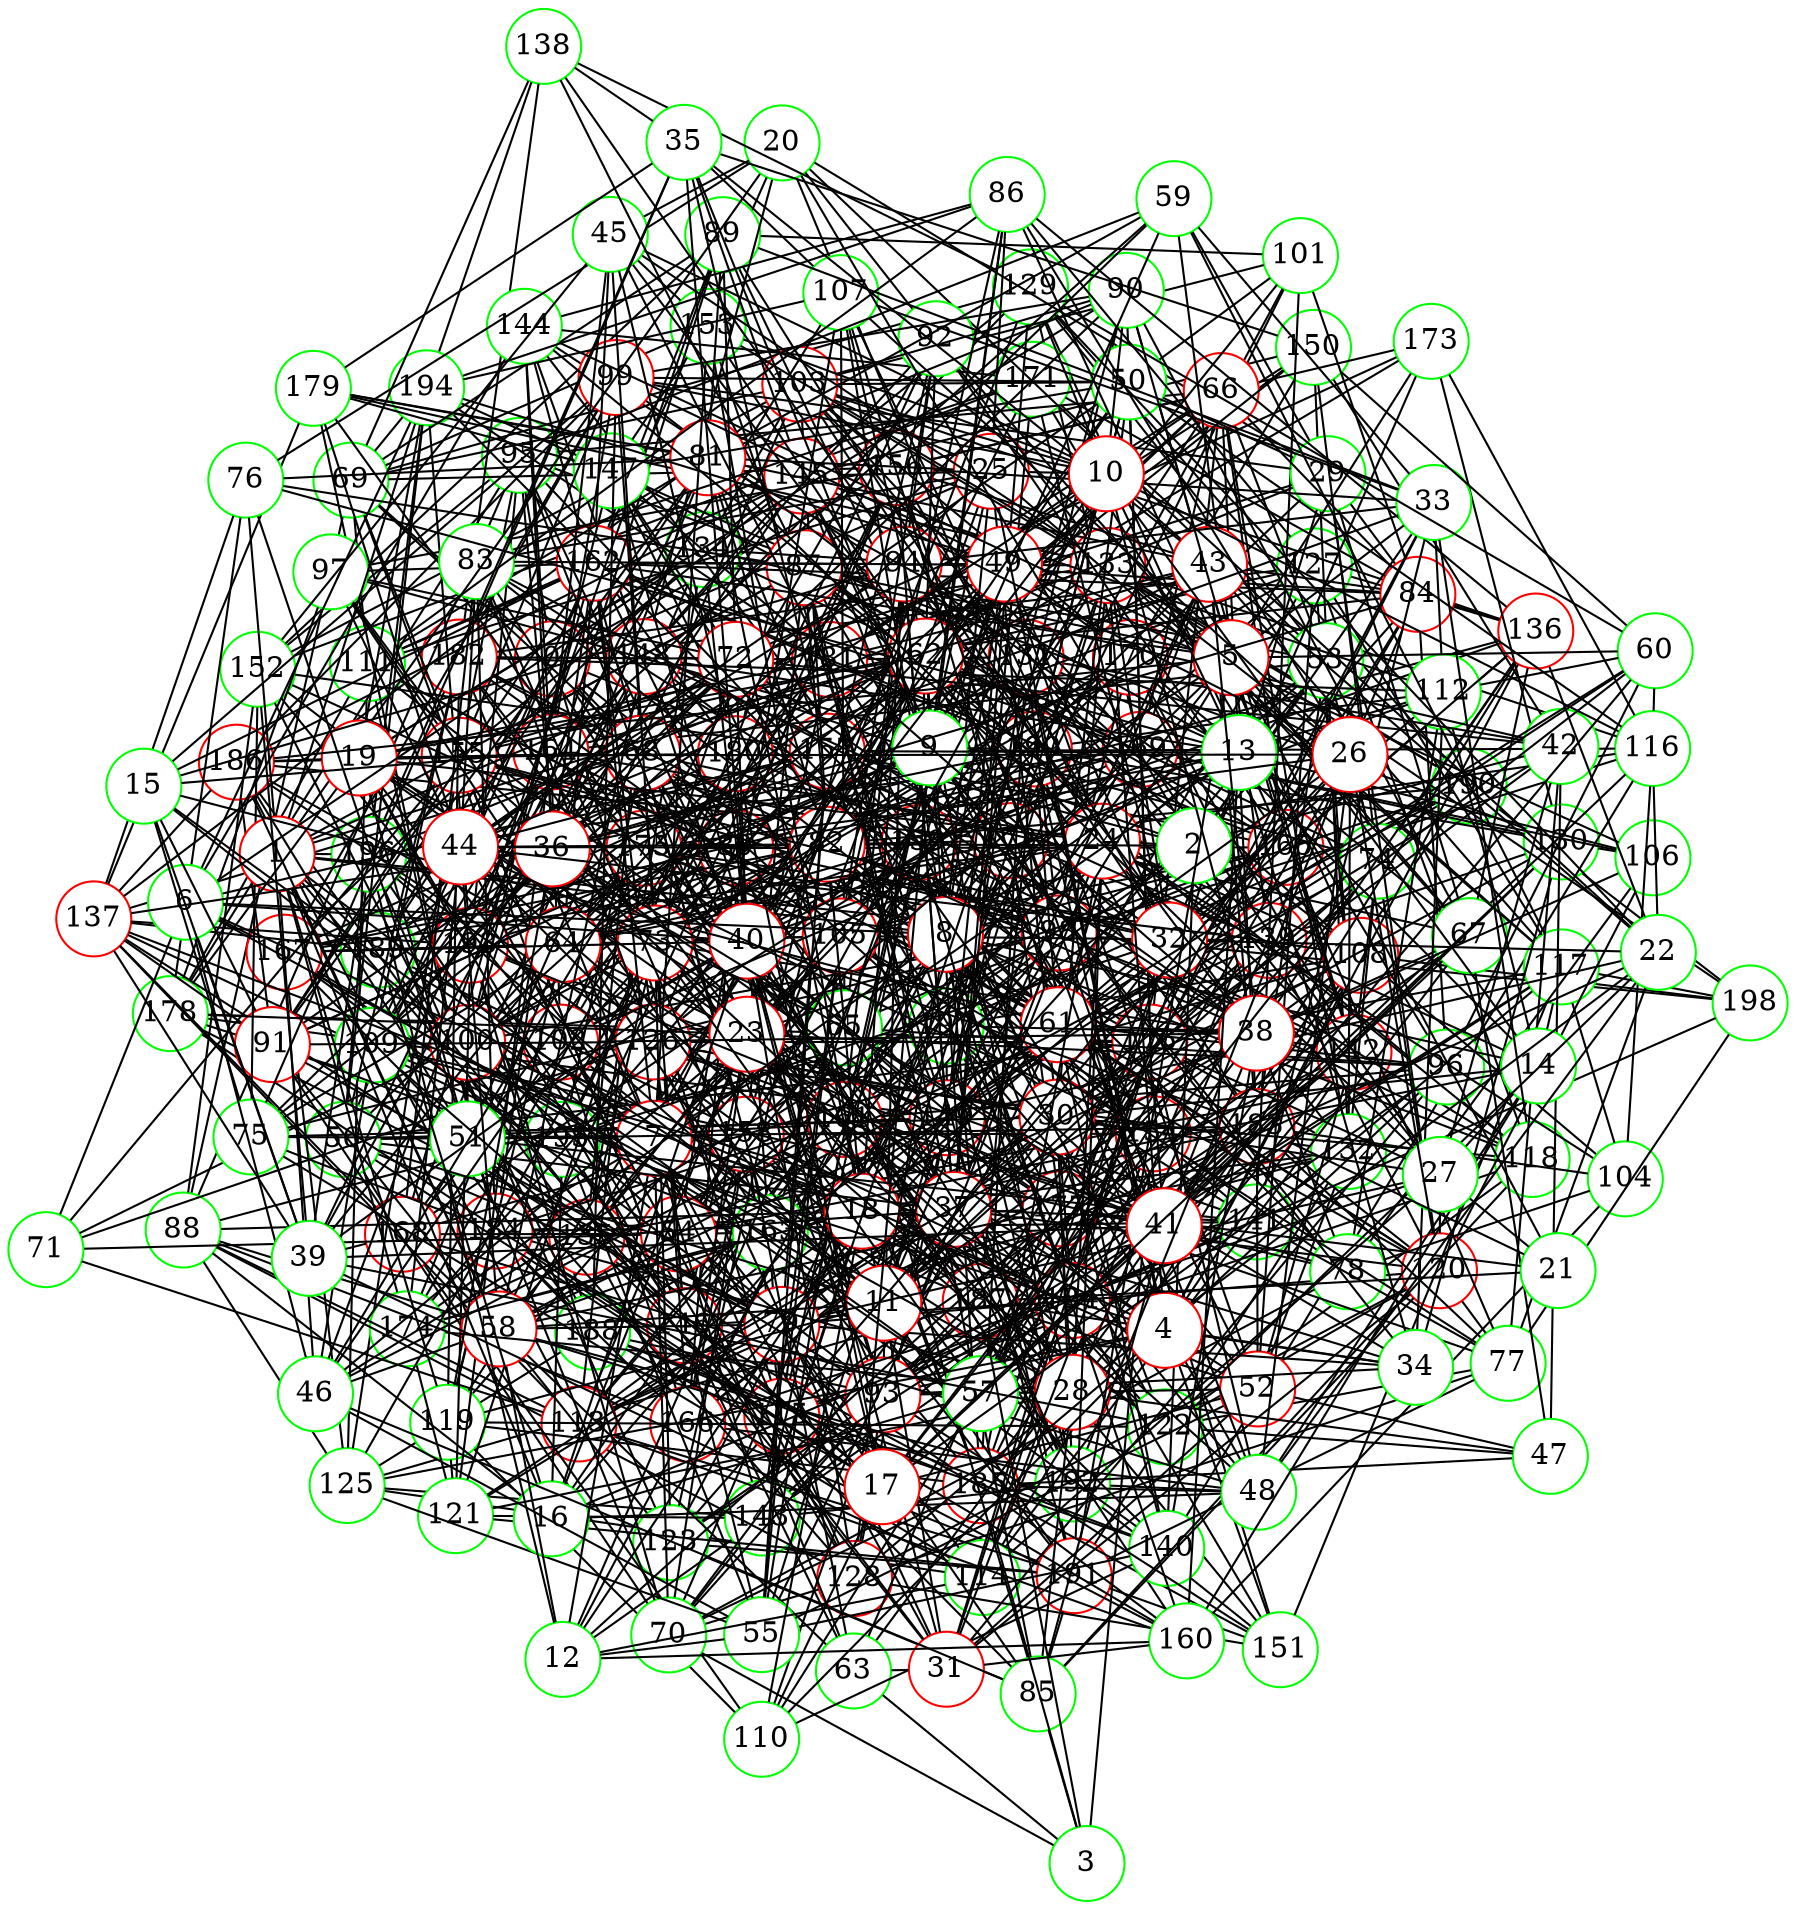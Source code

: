 graph {
graph ["layout"="fdp"]
node ["style"="filled","fillcolor"="white","fixedsize"="true","shape"="circle"]
"0" ["color"="red"]
"69" ["color"="green"]
"129" ["color"="green"]
"165" ["color"="red"]
"195" ["color"="green"]
"175" ["color"="red"]
"199" ["color"="red"]
"176" ["color"="red"]
"178" ["color"="green"]
"182" ["color"="red"]
"179" ["color"="green"]
"184" ["color"="red"]
"188" ["color"="green"]
"193" ["color"="red"]
"194" ["color"="green"]
"196" ["color"="green"]
"190" ["color"="green"]
"197" ["color"="green"]
"198" ["color"="green"]
"177" ["color"="red"]
"134" ["color"="green"]
"135" ["color"="red"]
"166" ["color"="red"]
"191" ["color"="red"]
"148" ["color"="red"]
"186" ["color"="red"]
"167" ["color"="red"]
"169" ["color"="red"]
"180" ["color"="red"]
"192" ["color"="green"]
"168" ["color"="red"]
"181" ["color"="red"]
"138" ["color"="green"]
"189" ["color"="green"]
"102" ["color"="red"]
"131" ["color"="red"]
"144" ["color"="green"]
"164" ["color"="red"]
"171" ["color"="green"]
"158" ["color"="red"]
"159" ["color"="red"]
"149" ["color"="red"]
"172" ["color"="red"]
"157" ["color"="red"]
"185" ["color"="red"]
"132" ["color"="green"]
"146" ["color"="red"]
"151" ["color"="green"]
"161" ["color"="red"]
"155" ["color"="red"]
"150" ["color"="green"]
"170" ["color"="red"]
"114" ["color"="green"]
"125" ["color"="green"]
"187" ["color"="red"]
"143" ["color"="green"]
"183" ["color"="red"]
"154" ["color"="red"]
"152" ["color"="green"]
"103" ["color"="red"]
"136" ["color"="red"]
"137" ["color"="red"]
"139" ["color"="red"]
"174" ["color"="green"]
"156" ["color"="red"]
"173" ["color"="green"]
"111" ["color"="green"]
"145" ["color"="red"]
"162" ["color"="red"]
"88" ["color"="green"]
"128" ["color"="red"]
"113" ["color"="red"]
"160" ["color"="green"]
"142" ["color"="red"]
"115" ["color"="red"]
"140" ["color"="green"]
"141" ["color"="green"]
"118" ["color"="green"]
"122" ["color"="green"]
"127" ["color"="green"]
"123" ["color"="green"]
"95" ["color"="green"]
"130" ["color"="green"]
"89" ["color"="green"]
"98" ["color"="red"]
"100" ["color"="red"]
"147" ["color"="green"]
"153" ["color"="green"]
"124" ["color"="red"]
"116" ["color"="green"]
"133" ["color"="red"]
"101" ["color"="green"]
"80" ["color"="red"]
"20" ["color"="green"]
"53" ["color"="green"]
"66" ["color"="red"]
"68" ["color"="red"]
"99" ["color"="red"]
"108" ["color"="red"]
"163" ["color"="green"]
"120" ["color"="red"]
"90" ["color"="green"]
"84" ["color"="red"]
"96" ["color"="green"]
"54" ["color"="red"]
"65" ["color"="green"]
"107" ["color"="green"]
"109" ["color"="green"]
"82" ["color"="red"]
"87" ["color"="red"]
"119" ["color"="green"]
"121" ["color"="green"]
"85" ["color"="green"]
"94" ["color"="red"]
"71" ["color"="green"]
"126" ["color"="red"]
"79" ["color"="red"]
"91" ["color"="red"]
"93" ["color"="red"]
"110" ["color"="green"]
"117" ["color"="green"]
"63" ["color"="green"]
"74" ["color"="green"]
"97" ["color"="green"]
"76" ["color"="green"]
"81" ["color"="red"]
"92" ["color"="green"]
"105" ["color"="red"]
"29" ["color"="green"]
"50" ["color"="green"]
"67" ["color"="green"]
"72" ["color"="red"]
"75" ["color"="green"]
"78" ["color"="green"]
"112" ["color"="green"]
"104" ["color"="green"]
"106" ["color"="green"]
"59" ["color"="green"]
"45" ["color"="green"]
"73" ["color"="red"]
"62" ["color"="red"]
"64" ["color"="red"]
"56" ["color"="green"]
"25" ["color"="red"]
"83" ["color"="green"]
"86" ["color"="green"]
"30" ["color"="red"]
"70" ["color"="green"]
"42" ["color"="green"]
"77" ["color"="green"]
"47" ["color"="green"]
"52" ["color"="red"]
"55" ["color"="green"]
"61" ["color"="red"]
"1" ["color"="red"]
"7" ["color"="red"]
"34" ["color"="green"]
"12" ["color"="green"]
"18" ["color"="red"]
"37" ["color"="red"]
"28" ["color"="red"]
"58" ["color"="red"]
"19" ["color"="red"]
"51" ["color"="green"]
"23" ["color"="red"]
"43" ["color"="red"]
"46" ["color"="green"]
"24" ["color"="red"]
"49" ["color"="red"]
"31" ["color"="red"]
"32" ["color"="red"]
"40" ["color"="red"]
"8" ["color"="red"]
"11" ["color"="red"]
"22" ["color"="green"]
"48" ["color"="green"]
"14" ["color"="green"]
"27" ["color"="green"]
"16" ["color"="green"]
"57" ["color"="green"]
"2" ["color"="green"]
"33" ["color"="green"]
"3" ["color"="green"]
"4" ["color"="red"]
"5" ["color"="red"]
"21" ["color"="green"]
"60" ["color"="green"]
"6" ["color"="green"]
"39" ["color"="green"]
"41" ["color"="red"]
"9" ["color"="green"]
"35" ["color"="green"]
"36" ["color"="red"]
"10" ["color"="red"]
"38" ["color"="red"]
"13" ["color"="green"]
"15" ["color"="green"]
"17" ["color"="red"]
"26" ["color"="red"]
"44" ["color"="red"]
"0" -- "69"
"0" -- "172"
"0" -- "80"
"0" -- "115"
"0" -- "20"
"0" -- "149"
"0" -- "182"
"0" -- "56"
"0" -- "25"
"0" -- "154"
"0" -- "187"
"0" -- "156"
"0" -- "189"
"0" -- "95"
"0" -- "127"
"69" -- "129"
"69" -- "194"
"69" -- "102"
"69" -- "103"
"69" -- "138"
"69" -- "111"
"69" -- "146"
"69" -- "88"
"69" -- "89"
"69" -- "153"
"69" -- "156"
"129" -- "165"
"129" -- "134"
"129" -- "169"
"129" -- "138"
"129" -- "189"
"129" -- "190"
"165" -- "195"
"165" -- "175"
"165" -- "177"
"175" -- "199"
"175" -- "176"
"175" -- "179"
"176" -- "178"
"176" -- "182"
"178" -- "195"
"179" -- "184"
"184" -- "188"
"188" -- "193"
"188" -- "190"
"193" -- "194"
"194" -- "196"
"190" -- "197"
"190" -- "198"
"177" -- "184"
"134" -- "135"
"134" -- "167"
"134" -- "168"
"135" -- "166"
"135" -- "148"
"135" -- "184"
"135" -- "186"
"166" -- "199"
"166" -- "176"
"166" -- "184"
"166" -- "191"
"191" -- "197"
"148" -- "176"
"167" -- "195"
"167" -- "169"
"167" -- "180"
"169" -- "193"
"169" -- "196"
"180" -- "192"
"168" -- "181"
"181" -- "194"
"181" -- "182"
"138" -- "194"
"138" -- "182"
"102" -- "131"
"102" -- "132"
"102" -- "164"
"102" -- "166"
"102" -- "175"
"102" -- "114"
"102" -- "180"
"102" -- "152"
"102" -- "159"
"131" -- "194"
"131" -- "144"
"131" -- "149"
"131" -- "181"
"131" -- "185"
"131" -- "189"
"144" -- "148"
"144" -- "164"
"144" -- "171"
"144" -- "158"
"144" -- "159"
"164" -- "175"
"158" -- "166"
"158" -- "169"
"158" -- "189"
"159" -- "192"
"159" -- "164"
"159" -- "177"
"149" -- "192"
"149" -- "195"
"149" -- "197"
"149" -- "172"
"149" -- "175"
"149" -- "178"
"149" -- "157"
"172" -- "195"
"172" -- "199"
"172" -- "175"
"172" -- "186"
"157" -- "165"
"157" -- "168"
"185" -- "192"
"185" -- "188"
"185" -- "190"
"132" -- "176"
"132" -- "177"
"132" -- "146"
"132" -- "150"
"132" -- "191"
"146" -- "195"
"146" -- "196"
"146" -- "165"
"146" -- "172"
"146" -- "181"
"146" -- "151"
"146" -- "155"
"146" -- "158"
"151" -- "192"
"151" -- "161"
"151" -- "191"
"161" -- "184"
"161" -- "185"
"150" -- "181"
"150" -- "170"
"150" -- "175"
"114" -- "176"
"114" -- "165"
"114" -- "125"
"125" -- "167"
"125" -- "155"
"125" -- "187"
"125" -- "188"
"125" -- "143"
"187" -- "196"
"187" -- "199"
"143" -- "192"
"143" -- "183"
"143" -- "154"
"143" -- "159"
"154" -- "181"
"154" -- "158"
"152" -- "161"
"152" -- "171"
"152" -- "188"
"152" -- "157"
"103" -- "161"
"103" -- "134"
"103" -- "136"
"103" -- "137"
"103" -- "169"
"103" -- "170"
"103" -- "139"
"103" -- "152"
"103" -- "156"
"103" -- "190"
"136" -- "165"
"136" -- "159"
"137" -- "193"
"137" -- "195"
"137" -- "168"
"137" -- "179"
"137" -- "185"
"137" -- "186"
"137" -- "189"
"139" -- "170"
"139" -- "172"
"139" -- "174"
"174" -- "180"
"156" -- "195"
"156" -- "173"
"173" -- "180"
"111" -- "145"
"111" -- "162"
"111" -- "178"
"111" -- "149"
"111" -- "183"
"111" -- "184"
"111" -- "125"
"145" -- "179"
"145" -- "148"
"145" -- "180"
"145" -- "150"
"145" -- "186"
"145" -- "155"
"162" -- "165"
"162" -- "199"
"162" -- "168"
"162" -- "169"
"162" -- "180"
"162" -- "184"
"88" -- "128"
"88" -- "113"
"88" -- "115"
"88" -- "197"
"88" -- "166"
"88" -- "152"
"88" -- "125"
"88" -- "95"
"128" -- "193"
"128" -- "149"
"128" -- "151"
"113" -- "160"
"113" -- "161"
"113" -- "137"
"113" -- "169"
"113" -- "142"
"113" -- "175"
"113" -- "177"
"113" -- "186"
"113" -- "191"
"160" -- "161"
"160" -- "184"
"160" -- "185"
"160" -- "188"
"142" -- "165"
"142" -- "170"
"142" -- "187"
"142" -- "159"
"115" -- "140"
"115" -- "141"
"115" -- "178"
"115" -- "180"
"115" -- "118"
"115" -- "123"
"115" -- "158"
"140" -- "188"
"140" -- "158"
"141" -- "193"
"141" -- "197"
"141" -- "184"
"141" -- "154"
"118" -- "122"
"118" -- "139"
"118" -- "172"
"118" -- "127"
"122" -- "164"
"122" -- "197"
"122" -- "145"
"122" -- "187"
"127" -- "136"
"127" -- "155"
"127" -- "157"
"127" -- "142"
"123" -- "196"
"123" -- "197"
"123" -- "191"
"95" -- "193"
"95" -- "130"
"95" -- "178"
"95" -- "152"
"95" -- "155"
"130" -- "199"
"130" -- "169"
"130" -- "139"
"130" -- "173"
"89" -- "193"
"89" -- "98"
"89" -- "162"
"89" -- "100"
"89" -- "101"
"89" -- "152"
"98" -- "161"
"98" -- "131"
"98" -- "100"
"98" -- "198"
"98" -- "170"
"98" -- "175"
"98" -- "116"
"98" -- "118"
"98" -- "151"
"98" -- "155"
"98" -- "156"
"98" -- "158"
"100" -- "131"
"100" -- "170"
"100" -- "140"
"100" -- "175"
"100" -- "147"
"100" -- "124"
"147" -- "177"
"147" -- "179"
"147" -- "181"
"147" -- "153"
"147" -- "169"
"153" -- "197"
"124" -- "198"
"124" -- "172"
"124" -- "141"
"124" -- "143"
"124" -- "146"
"124" -- "151"
"124" -- "183"
"124" -- "185"
"124" -- "155"
"124" -- "158"
"116" -- "133"
"116" -- "124"
"116" -- "140"
"116" -- "172"
"116" -- "157"
"116" -- "173"
"133" -- "193"
"133" -- "197"
"133" -- "198"
"133" -- "170"
"133" -- "179"
"133" -- "182"
"133" -- "153"
"133" -- "155"
"133" -- "190"
"101" -- "103"
"101" -- "199"
"101" -- "172"
"101" -- "141"
"80" -- "162"
"80" -- "164"
"80" -- "166"
"80" -- "136"
"80" -- "185"
"80" -- "155"
"80" -- "156"
"20" -- "148"
"20" -- "53"
"20" -- "199"
"20" -- "76"
"20" -- "92"
"20" -- "29"
"20" -- "45"
"53" -- "129"
"53" -- "66"
"53" -- "164"
"53" -- "54"
"53" -- "87"
"53" -- "183"
"53" -- "74"
"53" -- "142"
"53" -- "79"
"66" -- "68"
"66" -- "132"
"66" -- "165"
"66" -- "169"
"66" -- "80"
"66" -- "176"
"66" -- "84"
"66" -- "181"
"66" -- "183"
"66" -- "156"
"66" -- "157"
"66" -- "95"
"66" -- "159"
"68" -- "192"
"68" -- "99"
"68" -- "163"
"68" -- "195"
"68" -- "69"
"68" -- "166"
"68" -- "137"
"68" -- "146"
"68" -- "120"
"68" -- "90"
"68" -- "186"
"99" -- "164"
"99" -- "167"
"99" -- "108"
"99" -- "182"
"99" -- "186"
"99" -- "155"
"99" -- "188"
"108" -- "131"
"108" -- "163"
"108" -- "197"
"108" -- "198"
"108" -- "168"
"108" -- "175"
"108" -- "114"
"163" -- "174"
"163" -- "183"
"163" -- "185"
"120" -- "128"
"120" -- "139"
"120" -- "183"
"120" -- "122"
"90" -- "99"
"90" -- "165"
"90" -- "197"
"90" -- "103"
"90" -- "154"
"84" -- "96"
"84" -- "162"
"84" -- "101"
"84" -- "134"
"84" -- "136"
"84" -- "171"
"84" -- "177"
"84" -- "181"
"84" -- "187"
"96" -- "161"
"96" -- "135"
"96" -- "171"
"54" -- "65"
"54" -- "162"
"54" -- "163"
"54" -- "100"
"54" -- "133"
"54" -- "71"
"54" -- "168"
"54" -- "107"
"54" -- "79"
"54" -- "93"
"54" -- "158"
"54" -- "63"
"65" -- "96"
"65" -- "107"
"65" -- "172"
"65" -- "175"
"65" -- "82"
"65" -- "85"
"65" -- "184"
"65" -- "94"
"107" -- "194"
"107" -- "172"
"107" -- "109"
"109" -- "162"
"109" -- "148"
"109" -- "182"
"109" -- "187"
"109" -- "188"
"82" -- "98"
"82" -- "101"
"82" -- "167"
"82" -- "142"
"82" -- "149"
"82" -- "182"
"82" -- "87"
"82" -- "119"
"82" -- "154"
"82" -- "123"
"82" -- "190"
"87" -- "165"
"87" -- "138"
"87" -- "118"
"87" -- "154"
"87" -- "155"
"87" -- "158"
"87" -- "191"
"119" -- "182"
"119" -- "199"
"119" -- "184"
"119" -- "121"
"119" -- "185"
"119" -- "122"
"121" -- "193"
"121" -- "164"
"121" -- "174"
"121" -- "143"
"121" -- "191"
"85" -- "181"
"85" -- "118"
"85" -- "135"
"85" -- "120"
"85" -- "123"
"85" -- "191"
"94" -- "192"
"94" -- "161"
"94" -- "162"
"94" -- "165"
"94" -- "138"
"94" -- "183"
"71" -- "113"
"71" -- "100"
"71" -- "155"
"71" -- "126"
"126" -- "170"
"126" -- "176"
"126" -- "177"
"126" -- "154"
"126" -- "186"
"126" -- "156"
"126" -- "191"
"79" -- "167"
"79" -- "170"
"79" -- "139"
"79" -- "178"
"79" -- "85"
"79" -- "120"
"79" -- "91"
"79" -- "157"
"91" -- "162"
"91" -- "163"
"91" -- "137"
"91" -- "170"
"91" -- "186"
"91" -- "123"
"91" -- "155"
"91" -- "126"
"93" -- "128"
"93" -- "98"
"93" -- "110"
"93" -- "142"
"93" -- "175"
"93" -- "177"
"93" -- "147"
"93" -- "148"
"93" -- "117"
"93" -- "149"
"93" -- "151"
"93" -- "123"
"93" -- "187"
"93" -- "188"
"93" -- "94"
"110" -- "119"
"110" -- "168"
"110" -- "140"
"117" -- "133"
"117" -- "198"
"117" -- "141"
"117" -- "176"
"117" -- "151"
"117" -- "123"
"117" -- "127"
"63" -- "146"
"63" -- "183"
"63" -- "168"
"63" -- "158"
"74" -- "97"
"74" -- "132"
"74" -- "134"
"74" -- "136"
"74" -- "142"
"74" -- "150"
"74" -- "120"
"74" -- "187"
"97" -- "162"
"97" -- "178"
"97" -- "163"
"97" -- "155"
"97" -- "156"
"97" -- "158"
"76" -- "81"
"76" -- "178"
"76" -- "87"
"76" -- "137"
"81" -- "193"
"81" -- "111"
"81" -- "82"
"81" -- "179"
"81" -- "89"
"81" -- "90"
"81" -- "91"
"81" -- "157"
"81" -- "189"
"92" -- "195"
"92" -- "148"
"92" -- "133"
"92" -- "165"
"92" -- "105"
"92" -- "94"
"92" -- "158"
"92" -- "175"
"105" -- "131"
"105" -- "165"
"105" -- "135"
"105" -- "167"
"105" -- "168"
"105" -- "139"
"105" -- "143"
"105" -- "115"
"105" -- "147"
"105" -- "182"
"105" -- "120"
"105" -- "152"
"105" -- "154"
"105" -- "189"
"29" -- "50"
"29" -- "67"
"29" -- "99"
"29" -- "84"
"29" -- "196"
"29" -- "72"
"29" -- "120"
"29" -- "105"
"29" -- "59"
"29" -- "124"
"50" -- "98"
"50" -- "99"
"50" -- "101"
"50" -- "103"
"50" -- "199"
"50" -- "172"
"50" -- "147"
"50" -- "116"
"50" -- "154"
"50" -- "126"
"67" -- "114"
"67" -- "115"
"67" -- "68"
"67" -- "136"
"67" -- "90"
"67" -- "170"
"67" -- "92"
"72" -- "97"
"72" -- "75"
"72" -- "109"
"72" -- "173"
"72" -- "78"
"72" -- "147"
"72" -- "148"
"72" -- "89"
"72" -- "121"
"72" -- "157"
"72" -- "189"
"75" -- "80"
"75" -- "98"
"75" -- "114"
"75" -- "180"
"75" -- "182"
"75" -- "152"
"75" -- "184"
"78" -- "112"
"78" -- "161"
"78" -- "104"
"78" -- "106"
"78" -- "154"
"78" -- "109"
"112" -- "145"
"112" -- "182"
"112" -- "199"
"104" -- "160"
"104" -- "116"
"104" -- "117"
"104" -- "183"
"104" -- "108"
"106" -- "130"
"106" -- "120"
"106" -- "169"
"59" -- "81"
"59" -- "164"
"59" -- "117"
"59" -- "139"
"59" -- "156"
"59" -- "95"
"45" -- "162"
"45" -- "164"
"45" -- "180"
"45" -- "133"
"45" -- "152"
"45" -- "73"
"45" -- "153"
"45" -- "62"
"73" -- "100"
"73" -- "135"
"73" -- "170"
"73" -- "142"
"73" -- "146"
"73" -- "182"
"73" -- "87"
"73" -- "123"
"73" -- "187"
"73" -- "125"
"73" -- "127"
"73" -- "159"
"62" -- "64"
"62" -- "164"
"62" -- "135"
"62" -- "169"
"62" -- "107"
"62" -- "142"
"62" -- "144"
"62" -- "82"
"62" -- "150"
"62" -- "183"
"62" -- "153"
"62" -- "185"
"62" -- "187"
"62" -- "92"
"62" -- "159"
"64" -- "193"
"64" -- "162"
"64" -- "167"
"64" -- "172"
"64" -- "174"
"64" -- "175"
"64" -- "80"
"64" -- "112"
"64" -- "82"
"64" -- "181"
"64" -- "119"
"64" -- "186"
"64" -- "95"
"56" -- "194"
"56" -- "196"
"56" -- "168"
"56" -- "79"
"56" -- "175"
"56" -- "176"
"56" -- "149"
"56" -- "182"
"56" -- "158"
"25" -- "161"
"25" -- "193"
"25" -- "103"
"25" -- "111"
"25" -- "81"
"25" -- "145"
"25" -- "83"
"25" -- "117"
"25" -- "86"
"25" -- "30"
"25" -- "158"
"83" -- "161"
"83" -- "98"
"83" -- "163"
"83" -- "133"
"83" -- "168"
"83" -- "184"
"83" -- "171"
"83" -- "172"
"83" -- "126"
"86" -- "144"
"86" -- "194"
"86" -- "136"
"86" -- "105"
"86" -- "108"
"86" -- "111"
"86" -- "127"
"86" -- "159"
"30" -- "192"
"30" -- "130"
"30" -- "133"
"30" -- "70"
"30" -- "42"
"30" -- "75"
"30" -- "140"
"30" -- "45"
"30" -- "118"
"30" -- "121"
"30" -- "154"
"30" -- "124"
"30" -- "126"
"70" -- "128"
"70" -- "193"
"70" -- "172"
"70" -- "78"
"70" -- "143"
"70" -- "185"
"70" -- "91"
"70" -- "93"
"70" -- "158"
"42" -- "131"
"42" -- "149"
"42" -- "134"
"42" -- "150"
"42" -- "72"
"42" -- "105"
"42" -- "77"
"42" -- "47"
"77" -- "128"
"77" -- "177"
"77" -- "165"
"77" -- "198"
"77" -- "183"
"77" -- "120"
"77" -- "105"
"77" -- "122"
"77" -- "141"
"77" -- "191"
"47" -- "67"
"47" -- "52"
"47" -- "185"
"47" -- "122"
"52" -- "64"
"52" -- "132"
"52" -- "197"
"52" -- "199"
"52" -- "142"
"52" -- "145"
"52" -- "55"
"52" -- "183"
"52" -- "187"
"52" -- "93"
"52" -- "127"
"55" -- "161"
"55" -- "195"
"55" -- "140"
"55" -- "172"
"55" -- "79"
"55" -- "146"
"55" -- "115"
"55" -- "61"
"55" -- "125"
"55" -- "157"
"61" -- "96"
"61" -- "194"
"61" -- "166"
"61" -- "199"
"61" -- "169"
"61" -- "140"
"61" -- "111"
"61" -- "112"
"61" -- "151"
"61" -- "120"
"61" -- "156"
"61" -- "95"
"61" -- "127"
"1" -- "98"
"1" -- "194"
"1" -- "196"
"1" -- "7"
"1" -- "8"
"1" -- "72"
"1" -- "43"
"1" -- "76"
"1" -- "46"
"1" -- "174"
"1" -- "16"
"1" -- "146"
"1" -- "20"
"1" -- "87"
"1" -- "119"
"1" -- "58"
"1" -- "189"
"7" -- "64"
"7" -- "128"
"7" -- "34"
"7" -- "162"
"7" -- "70"
"7" -- "75"
"7" -- "171"
"7" -- "12"
"7" -- "143"
"7" -- "19"
"7" -- "182"
"7" -- "153"
"7" -- "158"
"7" -- "31"
"7" -- "127"
"34" -- "112"
"34" -- "65"
"34" -- "130"
"34" -- "187"
"34" -- "93"
"34" -- "79"
"12" -- "160"
"12" -- "177"
"12" -- "18"
"12" -- "114"
"12" -- "196"
"12" -- "166"
"12" -- "55"
"12" -- "58"
"12" -- "143"
"12" -- "159"
"18" -- "68"
"18" -- "132"
"18" -- "37"
"18" -- "136"
"18" -- "137"
"18" -- "106"
"18" -- "110"
"18" -- "174"
"18" -- "143"
"18" -- "81"
"18" -- "113"
"18" -- "82"
"18" -- "52"
"18" -- "88"
"18" -- "153"
"18" -- "122"
"18" -- "28"
"18" -- "94"
"37" -- "192"
"37" -- "129"
"37" -- "98"
"37" -- "166"
"37" -- "135"
"37" -- "171"
"37" -- "109"
"37" -- "141"
"37" -- "175"
"37" -- "176"
"37" -- "87"
"37" -- "56"
"37" -- "120"
"37" -- "121"
"37" -- "156"
"37" -- "94"
"28" -- "128"
"28" -- "73"
"28" -- "142"
"28" -- "174"
"28" -- "47"
"28" -- "80"
"28" -- "177"
"28" -- "84"
"28" -- "85"
"28" -- "184"
"28" -- "121"
"28" -- "189"
"28" -- "159"
"58" -- "192"
"58" -- "163"
"58" -- "105"
"58" -- "74"
"58" -- "79"
"58" -- "177"
"58" -- "148"
"58" -- "149"
"58" -- "186"
"58" -- "156"
"19" -- "65"
"19" -- "193"
"19" -- "194"
"19" -- "68"
"19" -- "134"
"19" -- "177"
"19" -- "146"
"19" -- "178"
"19" -- "51"
"19" -- "180"
"19" -- "181"
"19" -- "23"
"19" -- "24"
"19" -- "90"
"19" -- "186"
"19" -- "62"
"51" -- "128"
"51" -- "100"
"51" -- "70"
"51" -- "103"
"51" -- "135"
"51" -- "167"
"51" -- "76"
"51" -- "141"
"51" -- "183"
"51" -- "186"
"51" -- "93"
"23" -- "64"
"23" -- "96"
"23" -- "129"
"23" -- "166"
"23" -- "135"
"23" -- "43"
"23" -- "46"
"23" -- "113"
"23" -- "178"
"23" -- "149"
"23" -- "182"
"23" -- "122"
"23" -- "190"
"23" -- "95"
"23" -- "159"
"43" -- "131"
"43" -- "169"
"43" -- "142"
"43" -- "81"
"43" -- "84"
"43" -- "117"
"43" -- "149"
"43" -- "181"
"43" -- "183"
"43" -- "156"
"46" -- "161"
"46" -- "164"
"46" -- "85"
"46" -- "102"
"46" -- "55"
"46" -- "58"
"46" -- "109"
"46" -- "175"
"24" -- "64"
"24" -- "132"
"24" -- "164"
"24" -- "167"
"24" -- "104"
"24" -- "107"
"24" -- "139"
"24" -- "108"
"24" -- "49"
"24" -- "87"
"24" -- "89"
"24" -- "185"
"24" -- "28"
"24" -- "93"
"24" -- "191"
"49" -- "161"
"49" -- "194"
"49" -- "99"
"49" -- "163"
"49" -- "100"
"49" -- "73"
"49" -- "106"
"49" -- "170"
"49" -- "149"
"49" -- "94"
"49" -- "126"
"31" -- "32"
"31" -- "96"
"31" -- "160"
"31" -- "40"
"31" -- "176"
"31" -- "146"
"31" -- "52"
"31" -- "120"
"31" -- "154"
"31" -- "189"
"31" -- "126"
"31" -- "63"
"32" -- "195"
"32" -- "133"
"32" -- "103"
"32" -- "171"
"32" -- "173"
"32" -- "80"
"32" -- "49"
"32" -- "180"
"32" -- "185"
"32" -- "155"
"32" -- "156"
"32" -- "190"
"32" -- "63"
"40" -- "128"
"40" -- "102"
"40" -- "134"
"40" -- "167"
"40" -- "72"
"40" -- "169"
"40" -- "174"
"40" -- "80"
"40" -- "112"
"40" -- "177"
"40" -- "50"
"40" -- "183"
"40" -- "187"
"40" -- "95"
"8" -- "160"
"8" -- "165"
"8" -- "166"
"8" -- "11"
"8" -- "107"
"8" -- "14"
"8" -- "174"
"8" -- "48"
"8" -- "49"
"8" -- "83"
"8" -- "53"
"8" -- "118"
"8" -- "25"
"8" -- "90"
"8" -- "124"
"8" -- "61"
"11" -- "32"
"11" -- "196"
"11" -- "133"
"11" -- "102"
"11" -- "167"
"11" -- "74"
"11" -- "43"
"11" -- "139"
"11" -- "108"
"11" -- "18"
"11" -- "149"
"11" -- "22"
"11" -- "119"
"11" -- "56"
"11" -- "58"
"11" -- "30"
"11" -- "158"
"11" -- "31"
"11" -- "191"
"22" -- "32"
"22" -- "48"
"22" -- "129"
"22" -- "116"
"22" -- "149"
"22" -- "136"
"22" -- "122"
"22" -- "43"
"22" -- "171"
"22" -- "28"
"22" -- "77"
"48" -- "192"
"48" -- "161"
"48" -- "166"
"48" -- "168"
"48" -- "172"
"48" -- "176"
"48" -- "149"
"48" -- "185"
"14" -- "48"
"14" -- "112"
"14" -- "160"
"14" -- "148"
"14" -- "117"
"14" -- "54"
"14" -- "170"
"14" -- "27"
"14" -- "30"
"27" -- "131"
"27" -- "166"
"27" -- "169"
"27" -- "42"
"27" -- "142"
"27" -- "79"
"27" -- "176"
"27" -- "81"
"27" -- "114"
"27" -- "120"
"27" -- "30"
"16" -- "48"
"16" -- "98"
"16" -- "146"
"16" -- "195"
"16" -- "23"
"16" -- "40"
"16" -- "88"
"16" -- "57"
"16" -- "141"
"16" -- "189"
"57" -- "96"
"57" -- "177"
"57" -- "67"
"57" -- "100"
"57" -- "73"
"57" -- "139"
"57" -- "110"
"2" -- "33"
"2" -- "18"
"2" -- "82"
"2" -- "20"
"2" -- "84"
"2" -- "148"
"2" -- "53"
"2" -- "197"
"2" -- "24"
"2" -- "140"
"2" -- "157"
"2" -- "46"
"33" -- "107"
"33" -- "141"
"33" -- "112"
"33" -- "176"
"33" -- "180"
"33" -- "118"
"33" -- "57"
"33" -- "89"
"33" -- "59"
"33" -- "156"
"33" -- "94"
"3" -- "85"
"3" -- "70"
"3" -- "185"
"3" -- "154"
"3" -- "187"
"3" -- "63"
"4" -- "96"
"4" -- "34"
"4" -- "131"
"4" -- "195"
"4" -- "133"
"4" -- "199"
"4" -- "136"
"4" -- "108"
"4" -- "110"
"4" -- "142"
"4" -- "23"
"4" -- "25"
"4" -- "185"
"4" -- "93"
"4" -- "125"
"4" -- "158"
"5" -- "33"
"5" -- "162"
"5" -- "67"
"5" -- "163"
"5" -- "8"
"5" -- "173"
"5" -- "142"
"5" -- "144"
"5" -- "51"
"5" -- "21"
"5" -- "149"
"5" -- "87"
"5" -- "90"
"5" -- "186"
"5" -- "60"
"5" -- "191"
"21" -- "177"
"21" -- "183"
"21" -- "27"
"21" -- "187"
"60" -- "96"
"60" -- "112"
"60" -- "176"
"60" -- "129"
"60" -- "163"
"60" -- "116"
"60" -- "150"
"60" -- "183"
"60" -- "61"
"6" -- "144"
"6" -- "194"
"6" -- "134"
"6" -- "39"
"6" -- "71"
"6" -- "167"
"6" -- "8"
"6" -- "40"
"6" -- "28"
"6" -- "124"
"6" -- "157"
"6" -- "46"
"39" -- "64"
"39" -- "164"
"39" -- "196"
"39" -- "40"
"39" -- "168"
"39" -- "41"
"39" -- "137"
"39" -- "114"
"39" -- "148"
"39" -- "152"
"39" -- "122"
"41" -- "193"
"41" -- "130"
"41" -- "68"
"41" -- "136"
"41" -- "108"
"41" -- "176"
"41" -- "177"
"41" -- "85"
"41" -- "124"
"41" -- "156"
"41" -- "157"
"41" -- "126"
"9" -- "128"
"9" -- "193"
"9" -- "34"
"9" -- "98"
"9" -- "35"
"9" -- "36"
"9" -- "199"
"9" -- "78"
"9" -- "145"
"9" -- "115"
"9" -- "86"
"9" -- "59"
"9" -- "91"
"35" -- "145"
"35" -- "179"
"35" -- "196"
"35" -- "150"
"35" -- "182"
"35" -- "40"
"35" -- "138"
"35" -- "43"
"35" -- "107"
"35" -- "157"
"36" -- "161"
"36" -- "193"
"36" -- "199"
"36" -- "41"
"36" -- "137"
"36" -- "109"
"36" -- "144"
"36" -- "81"
"36" -- "145"
"36" -- "177"
"36" -- "84"
"36" -- "148"
"36" -- "119"
"36" -- "154"
"36" -- "91"
"10" -- "129"
"10" -- "99"
"10" -- "36"
"10" -- "38"
"10" -- "103"
"10" -- "40"
"10" -- "43"
"10" -- "13"
"10" -- "45"
"10" -- "14"
"10" -- "143"
"10" -- "116"
"10" -- "25"
"10" -- "153"
"10" -- "90"
"10" -- "158"
"38" -- "192"
"38" -- "67"
"38" -- "197"
"38" -- "102"
"38" -- "72"
"38" -- "136"
"38" -- "43"
"38" -- "140"
"38" -- "78"
"38" -- "113"
"38" -- "82"
"38" -- "181"
"38" -- "57"
"38" -- "61"
"38" -- "157"
"38" -- "94"
"13" -- "80"
"13" -- "160"
"13" -- "65"
"13" -- "81"
"13" -- "34"
"13" -- "131"
"13" -- "148"
"13" -- "102"
"13" -- "106"
"13" -- "76"
"13" -- "157"
"15" -- "162"
"15" -- "99"
"15" -- "100"
"15" -- "164"
"15" -- "39"
"15" -- "57"
"15" -- "75"
"15" -- "91"
"15" -- "61"
"15" -- "94"
"17" -- "130"
"17" -- "132"
"17" -- "135"
"17" -- "40"
"17" -- "41"
"17" -- "74"
"17" -- "109"
"17" -- "110"
"17" -- "79"
"17" -- "52"
"17" -- "180"
"17" -- "56"
"17" -- "184"
"17" -- "154"
"26" -- "32"
"26" -- "161"
"26" -- "132"
"26" -- "133"
"26" -- "41"
"26" -- "74"
"26" -- "107"
"26" -- "175"
"26" -- "48"
"26" -- "145"
"26" -- "115"
"26" -- "86"
"26" -- "120"
"26" -- "57"
"26" -- "155"
"44" -- "128"
"44" -- "65"
"44" -- "97"
"44" -- "72"
"44" -- "139"
"44" -- "174"
"44" -- "80"
"44" -- "50"
"44" -- "82"
"44" -- "83"
"44" -- "179"
"44" -- "58"
"44" -- "187"
"44" -- "157"
"44" -- "62"
"44" -- "94"
"44" -- "126"
}